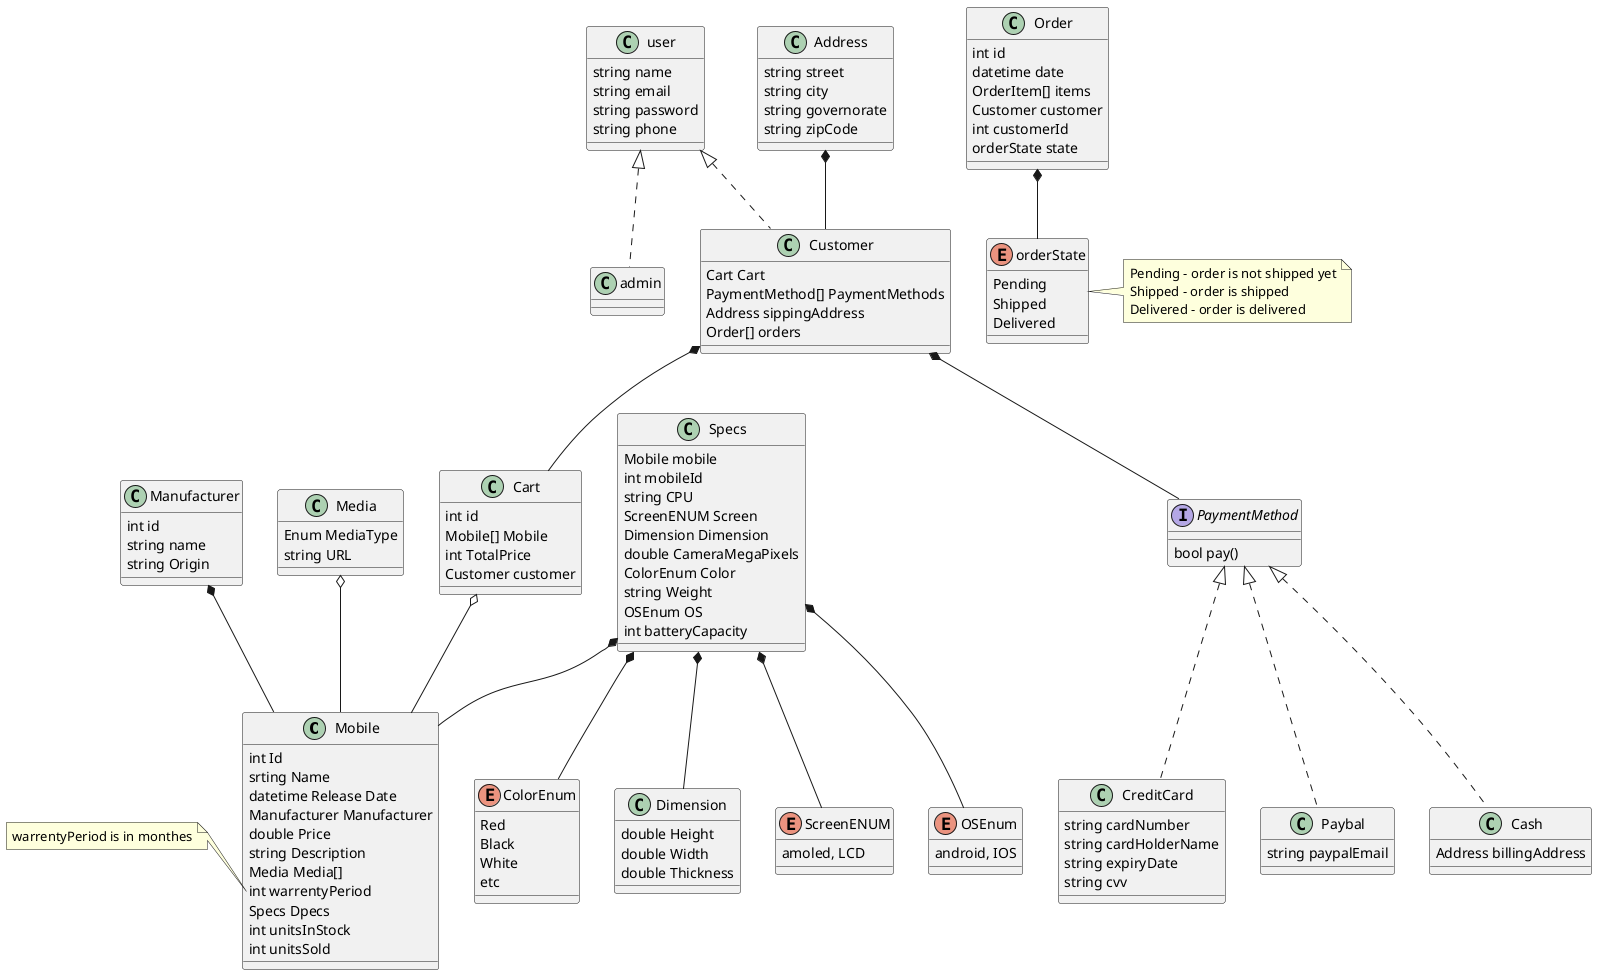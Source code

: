 @startuml 3dity
class Mobile
{
    int Id
    srting Name
    datetime Release Date
    Manufacturer Manufacturer
    double Price
    string Description
    Media Media[]
    int warrentyPeriod
    Specs Dpecs
    int unitsInStock
    int unitsSold
}
Specs *-- Mobile
Manufacturer *-- Mobile
Media o-- Mobile




note left of Mobile::warrentyPeriod
    warrentyPeriod is in monthes
end note

Class Manufacturer
{
    int id
    string name
    string Origin
}

' use bcl windows color '
enum ColorEnum{
    Red
    Black
    White
    etc
}

Class Media{
    Enum MediaType
    string URL
}

' can be struct '
class Dimension
{
    double Height
    double Width
    double Thickness
}

class Specs
{
    Mobile mobile
    int mobileId
    string CPU
    ScreenENUM Screen
    Dimension Dimension
    double CameraMegaPixels
    ColorEnum Color
    string Weight
    OSEnum OS
    int batteryCapacity
}
Specs *-- ScreenENUM 
Specs *-- OSEnum 
Specs *-- ColorEnum 
Specs *-- Dimension 

enum ScreenENUM{
    amoled, LCD
}

enum OSEnum{
    android, IOS
}


class user {
    string name
    string email
    string password
    string phone
}

class admin implements user{

}

class Customer implements user{
    Cart Cart
    PaymentMethod[] PaymentMethods
    Address sippingAddress
    Order[] orders 
}

class Order{
    int id
    datetime date
    OrderItem[] items
    Customer customer
    int customerId
    orderState state
}
Order *-- orderState

enum orderState {
    Pending
    Shipped
    Delivered
}

note right of orderState
    Pending - order is not shipped yet
    Shipped - order is shipped
    Delivered - order is delivered
end note

Customer *-- Cart
Customer *--  PaymentMethod 
Address *-- Customer

class Cart {
    int id
    Mobile[] Mobile
    int TotalPrice
    Customer customer
}
Cart o-- Mobile


interface PaymentMethod{
    bool pay()
}

class CreditCard implements PaymentMethod{
    string cardNumber
    string cardHolderName
    string expiryDate
    string cvv
}

class Paybal implements PaymentMethod{
    string paypalEmail
}

class Cash implements PaymentMethod{
    Address billingAddress
}

class Address {
    string street
    string city
    string governorate
    string zipCode
}
